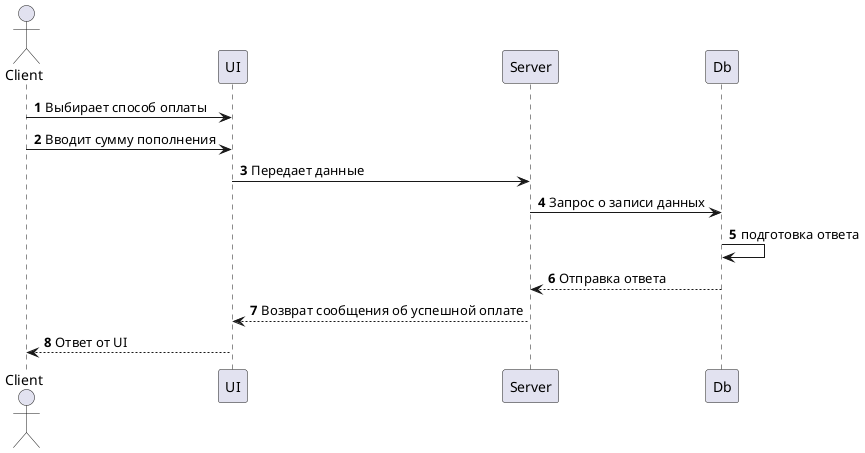 @startuml
    autonumber

    actor Client
    
    participant UI
    participant Server
    participant Db

    Client -> UI: Выбирает способ оплаты
    Client -> UI: Вводит сумму пополнения
    UI -> Server: Передает данные
    Server -> Db: Запрос о записи данных
    Db -> Db: подготовка ответа
    Server <-- Db: Отправка ответа
    UI <-- Server: Возврат сообщения об успешной оплате
    Client <-- UI: Ответ от UI

@enduml